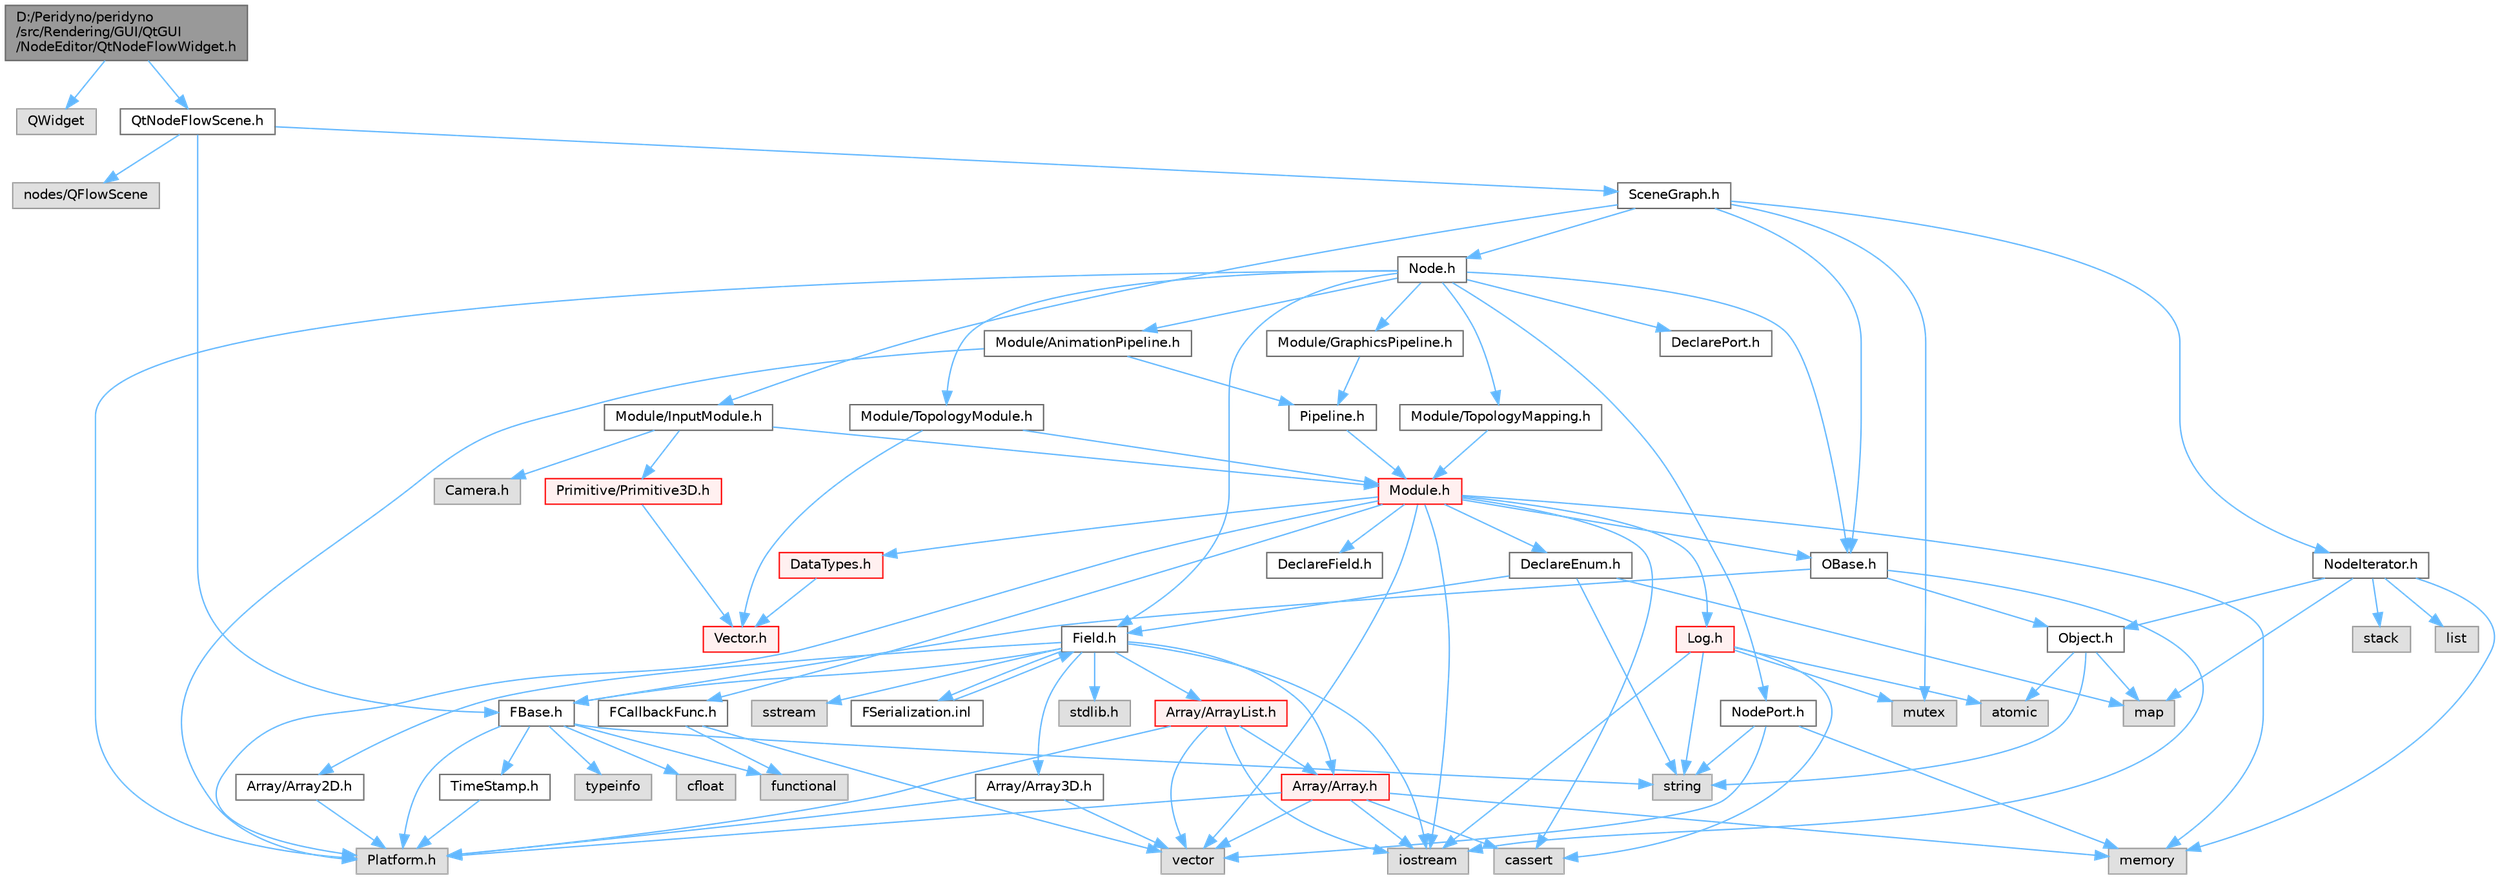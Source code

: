 digraph "D:/Peridyno/peridyno/src/Rendering/GUI/QtGUI/NodeEditor/QtNodeFlowWidget.h"
{
 // LATEX_PDF_SIZE
  bgcolor="transparent";
  edge [fontname=Helvetica,fontsize=10,labelfontname=Helvetica,labelfontsize=10];
  node [fontname=Helvetica,fontsize=10,shape=box,height=0.2,width=0.4];
  Node1 [id="Node000001",label="D:/Peridyno/peridyno\l/src/Rendering/GUI/QtGUI\l/NodeEditor/QtNodeFlowWidget.h",height=0.2,width=0.4,color="gray40", fillcolor="grey60", style="filled", fontcolor="black",tooltip=" "];
  Node1 -> Node2 [id="edge1_Node000001_Node000002",color="steelblue1",style="solid",tooltip=" "];
  Node2 [id="Node000002",label="QWidget",height=0.2,width=0.4,color="grey60", fillcolor="#E0E0E0", style="filled",tooltip=" "];
  Node1 -> Node3 [id="edge2_Node000001_Node000003",color="steelblue1",style="solid",tooltip=" "];
  Node3 [id="Node000003",label="QtNodeFlowScene.h",height=0.2,width=0.4,color="grey40", fillcolor="white", style="filled",URL="$_qt_node_flow_scene_8h.html",tooltip=" "];
  Node3 -> Node4 [id="edge3_Node000003_Node000004",color="steelblue1",style="solid",tooltip=" "];
  Node4 [id="Node000004",label="nodes/QFlowScene",height=0.2,width=0.4,color="grey60", fillcolor="#E0E0E0", style="filled",tooltip=" "];
  Node3 -> Node5 [id="edge4_Node000003_Node000005",color="steelblue1",style="solid",tooltip=" "];
  Node5 [id="Node000005",label="SceneGraph.h",height=0.2,width=0.4,color="grey40", fillcolor="white", style="filled",URL="$_scene_graph_8h.html",tooltip=" "];
  Node5 -> Node6 [id="edge5_Node000005_Node000006",color="steelblue1",style="solid",tooltip=" "];
  Node6 [id="Node000006",label="OBase.h",height=0.2,width=0.4,color="grey40", fillcolor="white", style="filled",URL="$_o_base_8h.html",tooltip=" "];
  Node6 -> Node7 [id="edge6_Node000006_Node000007",color="steelblue1",style="solid",tooltip=" "];
  Node7 [id="Node000007",label="iostream",height=0.2,width=0.4,color="grey60", fillcolor="#E0E0E0", style="filled",tooltip=" "];
  Node6 -> Node8 [id="edge7_Node000006_Node000008",color="steelblue1",style="solid",tooltip=" "];
  Node8 [id="Node000008",label="FBase.h",height=0.2,width=0.4,color="grey40", fillcolor="white", style="filled",URL="$_f_base_8h.html",tooltip=" "];
  Node8 -> Node9 [id="edge8_Node000008_Node000009",color="steelblue1",style="solid",tooltip=" "];
  Node9 [id="Node000009",label="Platform.h",height=0.2,width=0.4,color="grey60", fillcolor="#E0E0E0", style="filled",tooltip=" "];
  Node8 -> Node10 [id="edge9_Node000008_Node000010",color="steelblue1",style="solid",tooltip=" "];
  Node10 [id="Node000010",label="TimeStamp.h",height=0.2,width=0.4,color="grey40", fillcolor="white", style="filled",URL="$_time_stamp_8h.html",tooltip=" "];
  Node10 -> Node9 [id="edge10_Node000010_Node000009",color="steelblue1",style="solid",tooltip=" "];
  Node8 -> Node11 [id="edge11_Node000008_Node000011",color="steelblue1",style="solid",tooltip=" "];
  Node11 [id="Node000011",label="typeinfo",height=0.2,width=0.4,color="grey60", fillcolor="#E0E0E0", style="filled",tooltip=" "];
  Node8 -> Node12 [id="edge12_Node000008_Node000012",color="steelblue1",style="solid",tooltip=" "];
  Node12 [id="Node000012",label="string",height=0.2,width=0.4,color="grey60", fillcolor="#E0E0E0", style="filled",tooltip=" "];
  Node8 -> Node13 [id="edge13_Node000008_Node000013",color="steelblue1",style="solid",tooltip=" "];
  Node13 [id="Node000013",label="functional",height=0.2,width=0.4,color="grey60", fillcolor="#E0E0E0", style="filled",tooltip=" "];
  Node8 -> Node14 [id="edge14_Node000008_Node000014",color="steelblue1",style="solid",tooltip=" "];
  Node14 [id="Node000014",label="cfloat",height=0.2,width=0.4,color="grey60", fillcolor="#E0E0E0", style="filled",tooltip=" "];
  Node6 -> Node15 [id="edge15_Node000006_Node000015",color="steelblue1",style="solid",tooltip=" "];
  Node15 [id="Node000015",label="Object.h",height=0.2,width=0.4,color="grey40", fillcolor="white", style="filled",URL="$_object_8h.html",tooltip=" "];
  Node15 -> Node12 [id="edge16_Node000015_Node000012",color="steelblue1",style="solid",tooltip=" "];
  Node15 -> Node16 [id="edge17_Node000015_Node000016",color="steelblue1",style="solid",tooltip=" "];
  Node16 [id="Node000016",label="atomic",height=0.2,width=0.4,color="grey60", fillcolor="#E0E0E0", style="filled",tooltip=" "];
  Node15 -> Node17 [id="edge18_Node000015_Node000017",color="steelblue1",style="solid",tooltip=" "];
  Node17 [id="Node000017",label="map",height=0.2,width=0.4,color="grey60", fillcolor="#E0E0E0", style="filled",tooltip=" "];
  Node5 -> Node18 [id="edge19_Node000005_Node000018",color="steelblue1",style="solid",tooltip=" "];
  Node18 [id="Node000018",label="Node.h",height=0.2,width=0.4,color="grey40", fillcolor="white", style="filled",URL="$_node_8h.html",tooltip=" "];
  Node18 -> Node6 [id="edge20_Node000018_Node000006",color="steelblue1",style="solid",tooltip=" "];
  Node18 -> Node19 [id="edge21_Node000018_Node000019",color="steelblue1",style="solid",tooltip=" "];
  Node19 [id="Node000019",label="Field.h",height=0.2,width=0.4,color="grey40", fillcolor="white", style="filled",URL="$_field_8h.html",tooltip=" "];
  Node19 -> Node7 [id="edge22_Node000019_Node000007",color="steelblue1",style="solid",tooltip=" "];
  Node19 -> Node20 [id="edge23_Node000019_Node000020",color="steelblue1",style="solid",tooltip=" "];
  Node20 [id="Node000020",label="stdlib.h",height=0.2,width=0.4,color="grey60", fillcolor="#E0E0E0", style="filled",tooltip=" "];
  Node19 -> Node21 [id="edge24_Node000019_Node000021",color="steelblue1",style="solid",tooltip=" "];
  Node21 [id="Node000021",label="sstream",height=0.2,width=0.4,color="grey60", fillcolor="#E0E0E0", style="filled",tooltip=" "];
  Node19 -> Node8 [id="edge25_Node000019_Node000008",color="steelblue1",style="solid",tooltip=" "];
  Node19 -> Node22 [id="edge26_Node000019_Node000022",color="steelblue1",style="solid",tooltip=" "];
  Node22 [id="Node000022",label="Array/Array.h",height=0.2,width=0.4,color="red", fillcolor="#FFF0F0", style="filled",URL="$_array_8h.html",tooltip=" "];
  Node22 -> Node9 [id="edge27_Node000022_Node000009",color="steelblue1",style="solid",tooltip=" "];
  Node22 -> Node23 [id="edge28_Node000022_Node000023",color="steelblue1",style="solid",tooltip=" "];
  Node23 [id="Node000023",label="cassert",height=0.2,width=0.4,color="grey60", fillcolor="#E0E0E0", style="filled",tooltip=" "];
  Node22 -> Node24 [id="edge29_Node000022_Node000024",color="steelblue1",style="solid",tooltip=" "];
  Node24 [id="Node000024",label="vector",height=0.2,width=0.4,color="grey60", fillcolor="#E0E0E0", style="filled",tooltip=" "];
  Node22 -> Node7 [id="edge30_Node000022_Node000007",color="steelblue1",style="solid",tooltip=" "];
  Node22 -> Node26 [id="edge31_Node000022_Node000026",color="steelblue1",style="solid",tooltip=" "];
  Node26 [id="Node000026",label="memory",height=0.2,width=0.4,color="grey60", fillcolor="#E0E0E0", style="filled",tooltip=" "];
  Node19 -> Node28 [id="edge32_Node000019_Node000028",color="steelblue1",style="solid",tooltip=" "];
  Node28 [id="Node000028",label="Array/Array2D.h",height=0.2,width=0.4,color="grey40", fillcolor="white", style="filled",URL="$_array2_d_8h.html",tooltip=" "];
  Node28 -> Node9 [id="edge33_Node000028_Node000009",color="steelblue1",style="solid",tooltip=" "];
  Node19 -> Node29 [id="edge34_Node000019_Node000029",color="steelblue1",style="solid",tooltip=" "];
  Node29 [id="Node000029",label="Array/Array3D.h",height=0.2,width=0.4,color="grey40", fillcolor="white", style="filled",URL="$_array3_d_8h.html",tooltip=" "];
  Node29 -> Node9 [id="edge35_Node000029_Node000009",color="steelblue1",style="solid",tooltip=" "];
  Node29 -> Node24 [id="edge36_Node000029_Node000024",color="steelblue1",style="solid",tooltip=" "];
  Node19 -> Node30 [id="edge37_Node000019_Node000030",color="steelblue1",style="solid",tooltip=" "];
  Node30 [id="Node000030",label="Array/ArrayList.h",height=0.2,width=0.4,color="red", fillcolor="#FFF0F0", style="filled",URL="$_array_list_8h.html",tooltip=" "];
  Node30 -> Node24 [id="edge38_Node000030_Node000024",color="steelblue1",style="solid",tooltip=" "];
  Node30 -> Node7 [id="edge39_Node000030_Node000007",color="steelblue1",style="solid",tooltip=" "];
  Node30 -> Node9 [id="edge40_Node000030_Node000009",color="steelblue1",style="solid",tooltip=" "];
  Node30 -> Node22 [id="edge41_Node000030_Node000022",color="steelblue1",style="solid",tooltip=" "];
  Node19 -> Node71 [id="edge42_Node000019_Node000071",color="steelblue1",style="solid",tooltip=" "];
  Node71 [id="Node000071",label="FSerialization.inl",height=0.2,width=0.4,color="grey40", fillcolor="white", style="filled",URL="$_f_serialization_8inl.html",tooltip=" "];
  Node71 -> Node19 [id="edge43_Node000071_Node000019",color="steelblue1",style="solid",tooltip=" "];
  Node18 -> Node9 [id="edge44_Node000018_Node000009",color="steelblue1",style="solid",tooltip=" "];
  Node18 -> Node72 [id="edge45_Node000018_Node000072",color="steelblue1",style="solid",tooltip=" "];
  Node72 [id="Node000072",label="DeclarePort.h",height=0.2,width=0.4,color="grey40", fillcolor="white", style="filled",URL="$_declare_port_8h.html",tooltip=" "];
  Node18 -> Node73 [id="edge46_Node000018_Node000073",color="steelblue1",style="solid",tooltip=" "];
  Node73 [id="Node000073",label="NodePort.h",height=0.2,width=0.4,color="grey40", fillcolor="white", style="filled",URL="$_node_port_8h.html",tooltip=" "];
  Node73 -> Node12 [id="edge47_Node000073_Node000012",color="steelblue1",style="solid",tooltip=" "];
  Node73 -> Node24 [id="edge48_Node000073_Node000024",color="steelblue1",style="solid",tooltip=" "];
  Node73 -> Node26 [id="edge49_Node000073_Node000026",color="steelblue1",style="solid",tooltip=" "];
  Node18 -> Node74 [id="edge50_Node000018_Node000074",color="steelblue1",style="solid",tooltip=" "];
  Node74 [id="Node000074",label="Module/TopologyModule.h",height=0.2,width=0.4,color="grey40", fillcolor="white", style="filled",URL="$_topology_module_8h.html",tooltip=" "];
  Node74 -> Node35 [id="edge51_Node000074_Node000035",color="steelblue1",style="solid",tooltip=" "];
  Node35 [id="Node000035",label="Vector.h",height=0.2,width=0.4,color="red", fillcolor="#FFF0F0", style="filled",URL="$_vector_8h.html",tooltip=" "];
  Node74 -> Node75 [id="edge52_Node000074_Node000075",color="steelblue1",style="solid",tooltip=" "];
  Node75 [id="Node000075",label="Module.h",height=0.2,width=0.4,color="red", fillcolor="#FFF0F0", style="filled",URL="$_module_8h.html",tooltip=" "];
  Node75 -> Node9 [id="edge53_Node000075_Node000009",color="steelblue1",style="solid",tooltip=" "];
  Node75 -> Node26 [id="edge54_Node000075_Node000026",color="steelblue1",style="solid",tooltip=" "];
  Node75 -> Node24 [id="edge55_Node000075_Node000024",color="steelblue1",style="solid",tooltip=" "];
  Node75 -> Node23 [id="edge56_Node000075_Node000023",color="steelblue1",style="solid",tooltip=" "];
  Node75 -> Node7 [id="edge57_Node000075_Node000007",color="steelblue1",style="solid",tooltip=" "];
  Node75 -> Node6 [id="edge58_Node000075_Node000006",color="steelblue1",style="solid",tooltip=" "];
  Node75 -> Node76 [id="edge59_Node000075_Node000076",color="steelblue1",style="solid",tooltip=" "];
  Node76 [id="Node000076",label="Log.h",height=0.2,width=0.4,color="red", fillcolor="#FFF0F0", style="filled",URL="$_log_8h.html",tooltip=" "];
  Node76 -> Node77 [id="edge60_Node000076_Node000077",color="steelblue1",style="solid",tooltip=" "];
  Node77 [id="Node000077",label="mutex",height=0.2,width=0.4,color="grey60", fillcolor="#E0E0E0", style="filled",tooltip=" "];
  Node76 -> Node12 [id="edge61_Node000076_Node000012",color="steelblue1",style="solid",tooltip=" "];
  Node76 -> Node7 [id="edge62_Node000076_Node000007",color="steelblue1",style="solid",tooltip=" "];
  Node76 -> Node23 [id="edge63_Node000076_Node000023",color="steelblue1",style="solid",tooltip=" "];
  Node76 -> Node16 [id="edge64_Node000076_Node000016",color="steelblue1",style="solid",tooltip=" "];
  Node75 -> Node85 [id="edge65_Node000075_Node000085",color="steelblue1",style="solid",tooltip=" "];
  Node85 [id="Node000085",label="DataTypes.h",height=0.2,width=0.4,color="red", fillcolor="#FFF0F0", style="filled",URL="$_data_types_8h.html",tooltip=" "];
  Node85 -> Node35 [id="edge66_Node000085_Node000035",color="steelblue1",style="solid",tooltip=" "];
  Node75 -> Node90 [id="edge67_Node000075_Node000090",color="steelblue1",style="solid",tooltip=" "];
  Node90 [id="Node000090",label="DeclareEnum.h",height=0.2,width=0.4,color="grey40", fillcolor="white", style="filled",URL="$_declare_enum_8h.html",tooltip=" "];
  Node90 -> Node17 [id="edge68_Node000090_Node000017",color="steelblue1",style="solid",tooltip=" "];
  Node90 -> Node12 [id="edge69_Node000090_Node000012",color="steelblue1",style="solid",tooltip=" "];
  Node90 -> Node19 [id="edge70_Node000090_Node000019",color="steelblue1",style="solid",tooltip=" "];
  Node75 -> Node91 [id="edge71_Node000075_Node000091",color="steelblue1",style="solid",tooltip=" "];
  Node91 [id="Node000091",label="DeclareField.h",height=0.2,width=0.4,color="grey40", fillcolor="white", style="filled",URL="$_declare_field_8h.html",tooltip=" "];
  Node75 -> Node92 [id="edge72_Node000075_Node000092",color="steelblue1",style="solid",tooltip=" "];
  Node92 [id="Node000092",label="FCallbackFunc.h",height=0.2,width=0.4,color="grey40", fillcolor="white", style="filled",URL="$_f_callback_func_8h.html",tooltip=" "];
  Node92 -> Node24 [id="edge73_Node000092_Node000024",color="steelblue1",style="solid",tooltip=" "];
  Node92 -> Node13 [id="edge74_Node000092_Node000013",color="steelblue1",style="solid",tooltip=" "];
  Node18 -> Node95 [id="edge75_Node000018_Node000095",color="steelblue1",style="solid",tooltip=" "];
  Node95 [id="Node000095",label="Module/TopologyMapping.h",height=0.2,width=0.4,color="grey40", fillcolor="white", style="filled",URL="$_topology_mapping_8h.html",tooltip=" "];
  Node95 -> Node75 [id="edge76_Node000095_Node000075",color="steelblue1",style="solid",tooltip=" "];
  Node18 -> Node96 [id="edge77_Node000018_Node000096",color="steelblue1",style="solid",tooltip=" "];
  Node96 [id="Node000096",label="Module/AnimationPipeline.h",height=0.2,width=0.4,color="grey40", fillcolor="white", style="filled",URL="$_animation_pipeline_8h.html",tooltip=" "];
  Node96 -> Node97 [id="edge78_Node000096_Node000097",color="steelblue1",style="solid",tooltip=" "];
  Node97 [id="Node000097",label="Pipeline.h",height=0.2,width=0.4,color="grey40", fillcolor="white", style="filled",URL="$_pipeline_8h.html",tooltip=" "];
  Node97 -> Node75 [id="edge79_Node000097_Node000075",color="steelblue1",style="solid",tooltip=" "];
  Node96 -> Node9 [id="edge80_Node000096_Node000009",color="steelblue1",style="solid",tooltip=" "];
  Node18 -> Node98 [id="edge81_Node000018_Node000098",color="steelblue1",style="solid",tooltip=" "];
  Node98 [id="Node000098",label="Module/GraphicsPipeline.h",height=0.2,width=0.4,color="grey40", fillcolor="white", style="filled",URL="$_graphics_pipeline_8h.html",tooltip=" "];
  Node98 -> Node97 [id="edge82_Node000098_Node000097",color="steelblue1",style="solid",tooltip=" "];
  Node5 -> Node99 [id="edge83_Node000005_Node000099",color="steelblue1",style="solid",tooltip=" "];
  Node99 [id="Node000099",label="NodeIterator.h",height=0.2,width=0.4,color="grey40", fillcolor="white", style="filled",URL="$_node_iterator_8h.html",tooltip=" "];
  Node99 -> Node100 [id="edge84_Node000099_Node000100",color="steelblue1",style="solid",tooltip=" "];
  Node100 [id="Node000100",label="stack",height=0.2,width=0.4,color="grey60", fillcolor="#E0E0E0", style="filled",tooltip=" "];
  Node99 -> Node101 [id="edge85_Node000099_Node000101",color="steelblue1",style="solid",tooltip=" "];
  Node101 [id="Node000101",label="list",height=0.2,width=0.4,color="grey60", fillcolor="#E0E0E0", style="filled",tooltip=" "];
  Node99 -> Node17 [id="edge86_Node000099_Node000017",color="steelblue1",style="solid",tooltip=" "];
  Node99 -> Node26 [id="edge87_Node000099_Node000026",color="steelblue1",style="solid",tooltip=" "];
  Node99 -> Node15 [id="edge88_Node000099_Node000015",color="steelblue1",style="solid",tooltip=" "];
  Node5 -> Node102 [id="edge89_Node000005_Node000102",color="steelblue1",style="solid",tooltip=" "];
  Node102 [id="Node000102",label="Module/InputModule.h",height=0.2,width=0.4,color="grey40", fillcolor="white", style="filled",URL="$_input_module_8h.html",tooltip=" "];
  Node102 -> Node75 [id="edge90_Node000102_Node000075",color="steelblue1",style="solid",tooltip=" "];
  Node102 -> Node103 [id="edge91_Node000102_Node000103",color="steelblue1",style="solid",tooltip=" "];
  Node103 [id="Node000103",label="Camera.h",height=0.2,width=0.4,color="grey60", fillcolor="#E0E0E0", style="filled",tooltip=" "];
  Node102 -> Node104 [id="edge92_Node000102_Node000104",color="steelblue1",style="solid",tooltip=" "];
  Node104 [id="Node000104",label="Primitive/Primitive3D.h",height=0.2,width=0.4,color="red", fillcolor="#FFF0F0", style="filled",URL="$_primitive3_d_8h.html",tooltip=" "];
  Node104 -> Node35 [id="edge93_Node000104_Node000035",color="steelblue1",style="solid",tooltip=" "];
  Node5 -> Node77 [id="edge94_Node000005_Node000077",color="steelblue1",style="solid",tooltip=" "];
  Node3 -> Node8 [id="edge95_Node000003_Node000008",color="steelblue1",style="solid",tooltip=" "];
}
